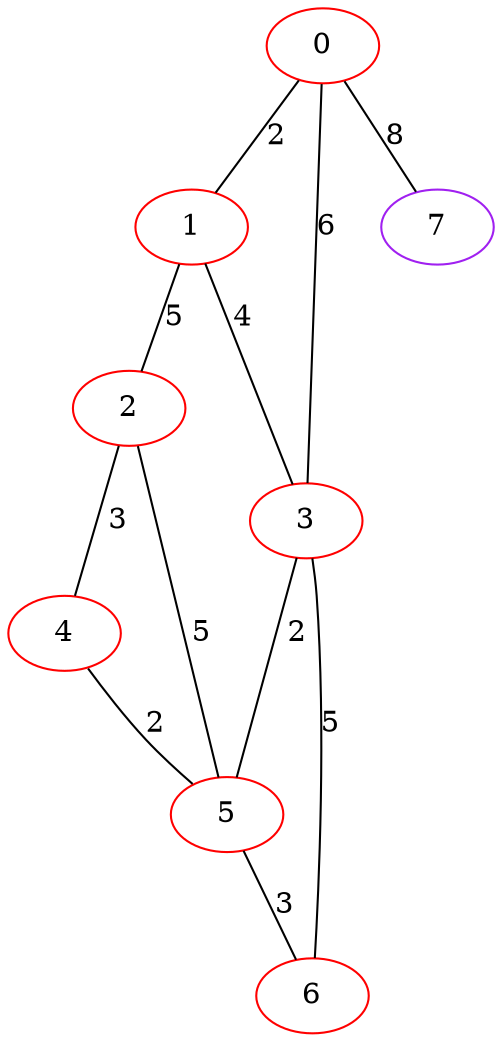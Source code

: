graph "" {
0 [color=red, weight=1];
1 [color=red, weight=1];
2 [color=red, weight=1];
3 [color=red, weight=1];
4 [color=red, weight=1];
5 [color=red, weight=1];
6 [color=red, weight=1];
7 [color=purple, weight=4];
0 -- 1  [key=0, label=2];
0 -- 3  [key=0, label=6];
0 -- 7  [key=0, label=8];
1 -- 2  [key=0, label=5];
1 -- 3  [key=0, label=4];
2 -- 4  [key=0, label=3];
2 -- 5  [key=0, label=5];
3 -- 5  [key=0, label=2];
3 -- 6  [key=0, label=5];
4 -- 5  [key=0, label=2];
5 -- 6  [key=0, label=3];
}
